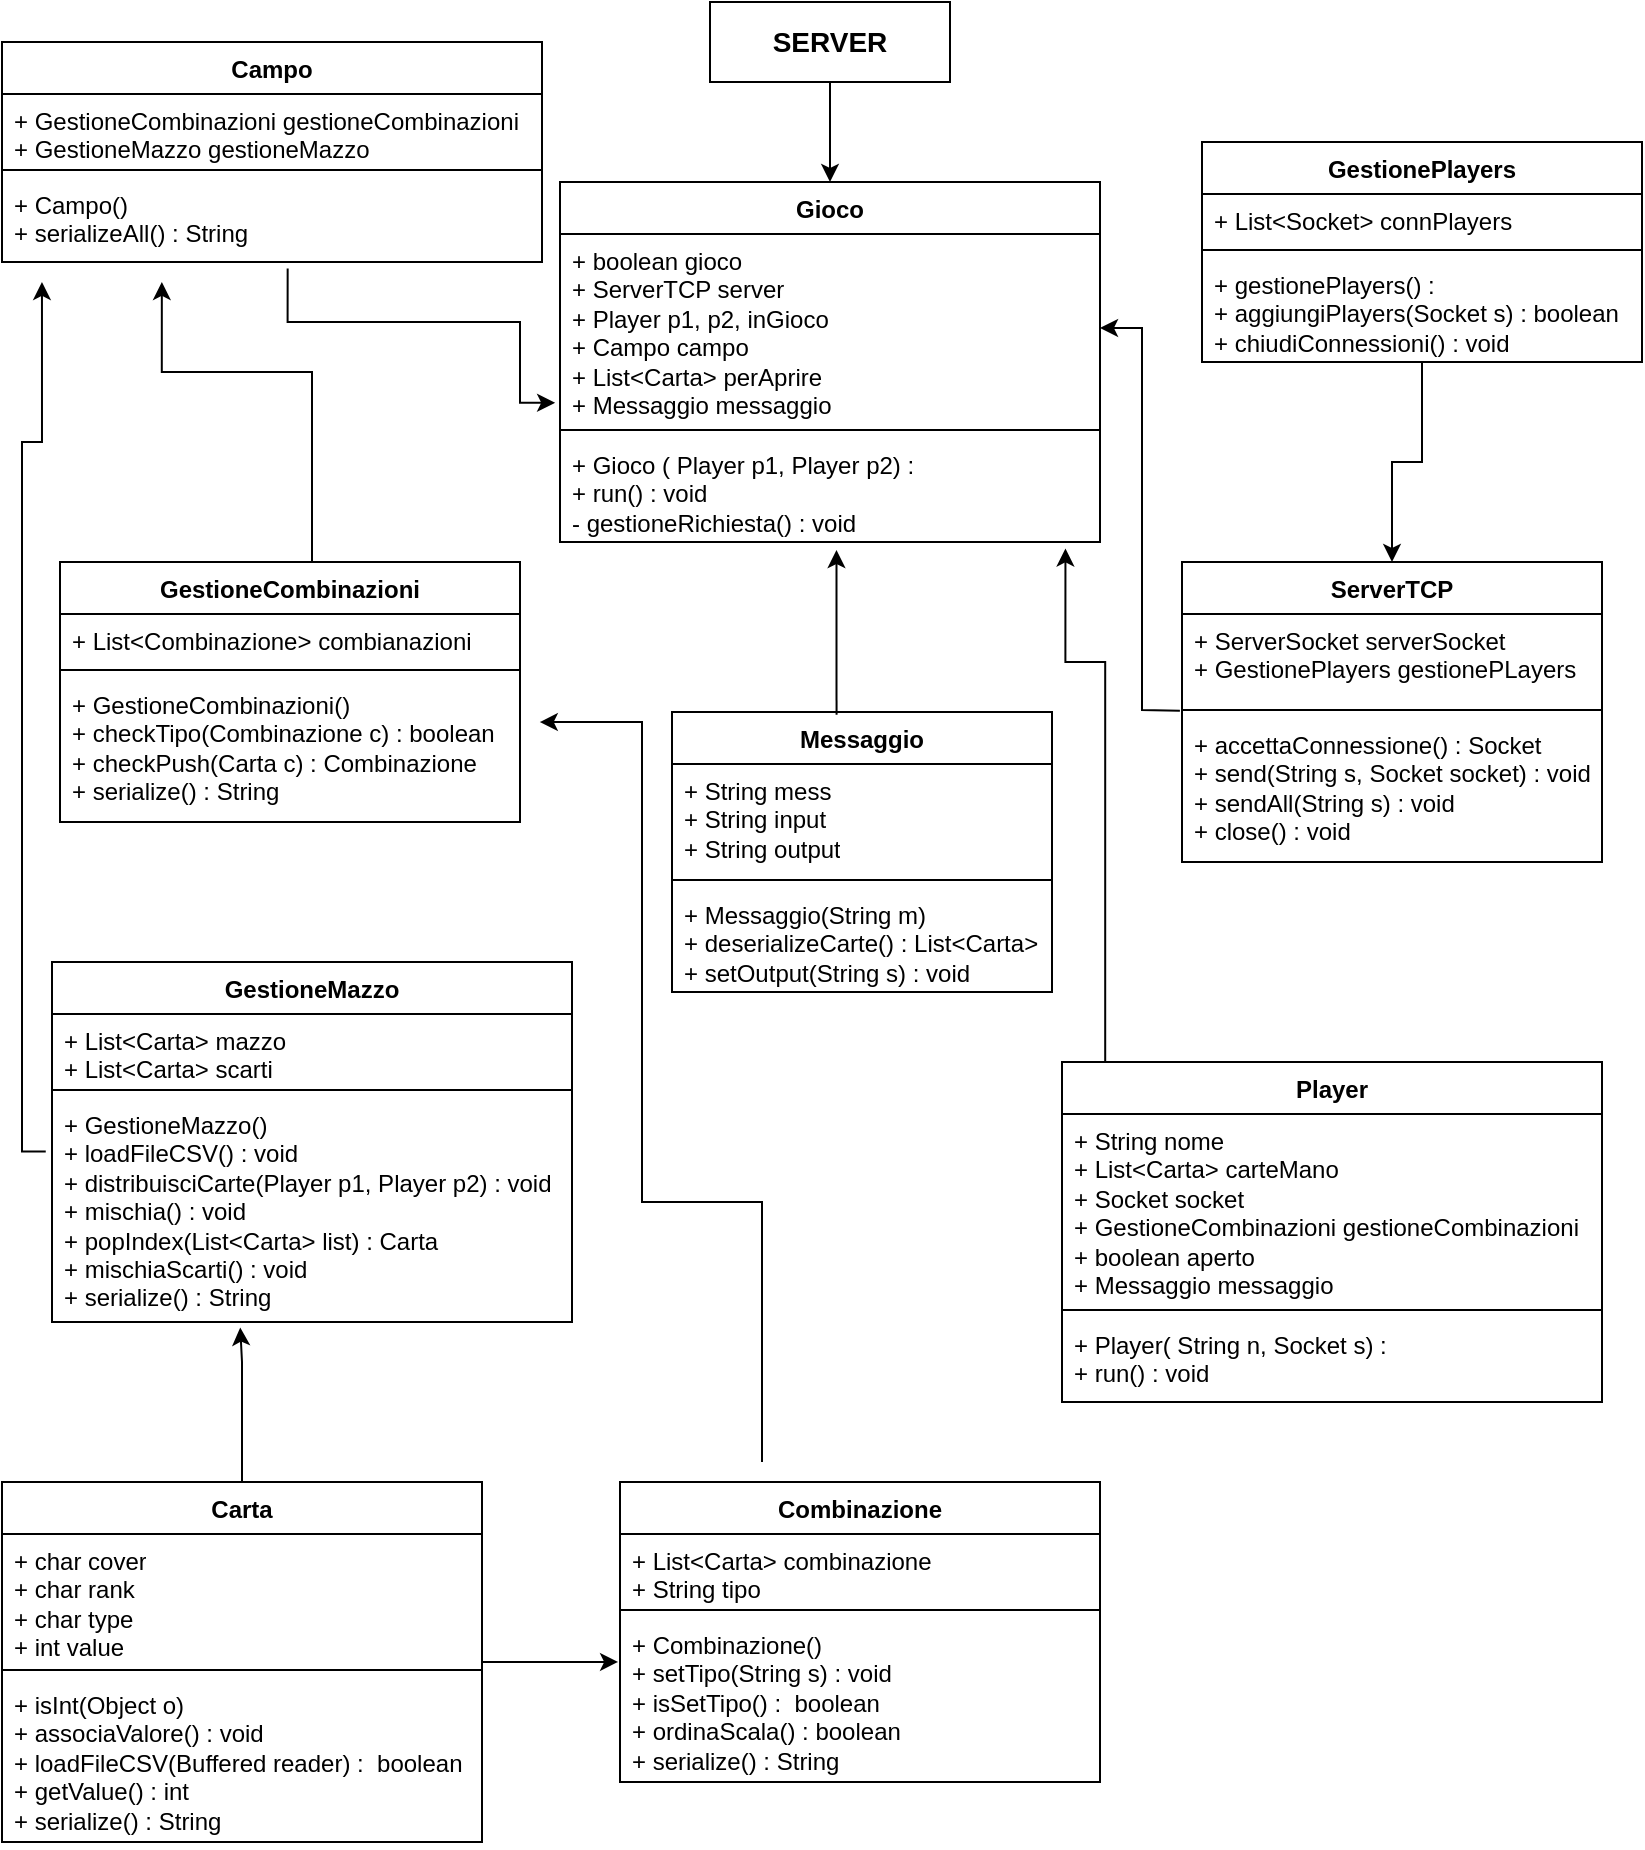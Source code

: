 <mxfile version="22.1.5" type="google">
  <diagram id="C5RBs43oDa-KdzZeNtuy" name="Page-1">
    <mxGraphModel grid="1" page="1" gridSize="10" guides="1" tooltips="1" connect="1" arrows="1" fold="1" pageScale="1" pageWidth="827" pageHeight="1169" math="0" shadow="0">
      <root>
        <mxCell id="WIyWlLk6GJQsqaUBKTNV-0" />
        <mxCell id="WIyWlLk6GJQsqaUBKTNV-1" parent="WIyWlLk6GJQsqaUBKTNV-0" />
        <mxCell id="ZOCQQ2afY48PV9miqAx--4" value="&lt;font style=&quot;font-size: 14px;&quot;&gt;&lt;b&gt;SERVER&lt;/b&gt;&lt;/font&gt;" style="rounded=0;whiteSpace=wrap;html=1;" vertex="1" parent="WIyWlLk6GJQsqaUBKTNV-1">
          <mxGeometry x="354" y="40" width="120" height="40" as="geometry" />
        </mxCell>
        <mxCell id="ZOCQQ2afY48PV9miqAx--5" value="GestionePlayers" style="swimlane;fontStyle=1;align=center;verticalAlign=top;childLayout=stackLayout;horizontal=1;startSize=26;horizontalStack=0;resizeParent=1;resizeParentMax=0;resizeLast=0;collapsible=1;marginBottom=0;whiteSpace=wrap;html=1;" vertex="1" parent="WIyWlLk6GJQsqaUBKTNV-1">
          <mxGeometry x="600" y="110" width="220" height="110" as="geometry" />
        </mxCell>
        <mxCell id="ZOCQQ2afY48PV9miqAx--6" value="+ List&amp;lt;Socket&amp;gt; connPlayers" style="text;strokeColor=none;fillColor=none;align=left;verticalAlign=top;spacingLeft=4;spacingRight=4;overflow=hidden;rotatable=0;points=[[0,0.5],[1,0.5]];portConstraint=eastwest;whiteSpace=wrap;html=1;" vertex="1" parent="ZOCQQ2afY48PV9miqAx--5">
          <mxGeometry y="26" width="220" height="24" as="geometry" />
        </mxCell>
        <mxCell id="ZOCQQ2afY48PV9miqAx--7" value="" style="line;strokeWidth=1;fillColor=none;align=left;verticalAlign=middle;spacingTop=-1;spacingLeft=3;spacingRight=3;rotatable=0;labelPosition=right;points=[];portConstraint=eastwest;strokeColor=inherit;" vertex="1" parent="ZOCQQ2afY48PV9miqAx--5">
          <mxGeometry y="50" width="220" height="8" as="geometry" />
        </mxCell>
        <mxCell id="ZOCQQ2afY48PV9miqAx--8" value="+ gestionePlayers() :&amp;nbsp;&lt;br&gt;+ aggiungiPlayers(Socket s) : boolean&lt;br&gt;+ chiudiConnessioni() : void" style="text;strokeColor=none;fillColor=none;align=left;verticalAlign=top;spacingLeft=4;spacingRight=4;overflow=hidden;rotatable=0;points=[[0,0.5],[1,0.5]];portConstraint=eastwest;whiteSpace=wrap;html=1;" vertex="1" parent="ZOCQQ2afY48PV9miqAx--5">
          <mxGeometry y="58" width="220" height="52" as="geometry" />
        </mxCell>
        <mxCell id="06xm1KW4ta1WUU6lVawy-13" value="" style="edgeStyle=orthogonalEdgeStyle;rounded=0;orthogonalLoop=1;jettySize=auto;html=1;entryX=0.936;entryY=1.062;entryDx=0;entryDy=0;entryPerimeter=0;exitX=0.08;exitY=0.002;exitDx=0;exitDy=0;exitPerimeter=0;" edge="1" parent="WIyWlLk6GJQsqaUBKTNV-1" source="ZOCQQ2afY48PV9miqAx--9" target="ZOCQQ2afY48PV9miqAx--16">
          <mxGeometry relative="1" as="geometry">
            <Array as="points">
              <mxPoint x="552" y="370" />
              <mxPoint x="532" y="370" />
            </Array>
          </mxGeometry>
        </mxCell>
        <mxCell id="ZOCQQ2afY48PV9miqAx--9" value="Player&lt;br&gt;" style="swimlane;fontStyle=1;align=center;verticalAlign=top;childLayout=stackLayout;horizontal=1;startSize=26;horizontalStack=0;resizeParent=1;resizeParentMax=0;resizeLast=0;collapsible=1;marginBottom=0;whiteSpace=wrap;html=1;" vertex="1" parent="WIyWlLk6GJQsqaUBKTNV-1">
          <mxGeometry x="530" y="570" width="270" height="170" as="geometry" />
        </mxCell>
        <mxCell id="ZOCQQ2afY48PV9miqAx--10" value="+ String nome&lt;br&gt;+ List&amp;lt;Carta&amp;gt; carteMano&lt;br&gt;+ Socket socket&lt;br&gt;+ GestioneCombinazioni gestioneCombinazioni&lt;br&gt;+ boolean aperto&lt;br&gt;+ Messaggio messaggio" style="text;strokeColor=none;fillColor=none;align=left;verticalAlign=top;spacingLeft=4;spacingRight=4;overflow=hidden;rotatable=0;points=[[0,0.5],[1,0.5]];portConstraint=eastwest;whiteSpace=wrap;html=1;" vertex="1" parent="ZOCQQ2afY48PV9miqAx--9">
          <mxGeometry y="26" width="270" height="94" as="geometry" />
        </mxCell>
        <mxCell id="ZOCQQ2afY48PV9miqAx--11" value="" style="line;strokeWidth=1;fillColor=none;align=left;verticalAlign=middle;spacingTop=-1;spacingLeft=3;spacingRight=3;rotatable=0;labelPosition=right;points=[];portConstraint=eastwest;strokeColor=inherit;" vertex="1" parent="ZOCQQ2afY48PV9miqAx--9">
          <mxGeometry y="120" width="270" height="8" as="geometry" />
        </mxCell>
        <mxCell id="ZOCQQ2afY48PV9miqAx--12" value="+ Player( String n, Socket s) :&amp;nbsp;&lt;br&gt;+ run() : void" style="text;strokeColor=none;fillColor=none;align=left;verticalAlign=top;spacingLeft=4;spacingRight=4;overflow=hidden;rotatable=0;points=[[0,0.5],[1,0.5]];portConstraint=eastwest;whiteSpace=wrap;html=1;" vertex="1" parent="ZOCQQ2afY48PV9miqAx--9">
          <mxGeometry y="128" width="270" height="42" as="geometry" />
        </mxCell>
        <mxCell id="06xm1KW4ta1WUU6lVawy-0" value="Messaggio" style="swimlane;fontStyle=1;align=center;verticalAlign=top;childLayout=stackLayout;horizontal=1;startSize=26;horizontalStack=0;resizeParent=1;resizeParentMax=0;resizeLast=0;collapsible=1;marginBottom=0;whiteSpace=wrap;html=1;" vertex="1" parent="WIyWlLk6GJQsqaUBKTNV-1">
          <mxGeometry x="335" y="395" width="190" height="140" as="geometry" />
        </mxCell>
        <mxCell id="06xm1KW4ta1WUU6lVawy-1" value="+ String mess&lt;br&gt;+ String input&lt;br&gt;+ String output" style="text;strokeColor=none;fillColor=none;align=left;verticalAlign=top;spacingLeft=4;spacingRight=4;overflow=hidden;rotatable=0;points=[[0,0.5],[1,0.5]];portConstraint=eastwest;whiteSpace=wrap;html=1;" vertex="1" parent="06xm1KW4ta1WUU6lVawy-0">
          <mxGeometry y="26" width="190" height="54" as="geometry" />
        </mxCell>
        <mxCell id="06xm1KW4ta1WUU6lVawy-2" value="" style="line;strokeWidth=1;fillColor=none;align=left;verticalAlign=middle;spacingTop=-1;spacingLeft=3;spacingRight=3;rotatable=0;labelPosition=right;points=[];portConstraint=eastwest;strokeColor=inherit;" vertex="1" parent="06xm1KW4ta1WUU6lVawy-0">
          <mxGeometry y="80" width="190" height="8" as="geometry" />
        </mxCell>
        <mxCell id="06xm1KW4ta1WUU6lVawy-3" value="+ Messaggio(String m)&lt;br&gt;+ deserializeCarte() : List&amp;lt;Carta&amp;gt;&lt;br&gt;+ setOutput(String s) : void" style="text;strokeColor=none;fillColor=none;align=left;verticalAlign=top;spacingLeft=4;spacingRight=4;overflow=hidden;rotatable=0;points=[[0,0.5],[1,0.5]];portConstraint=eastwest;whiteSpace=wrap;html=1;" vertex="1" parent="06xm1KW4ta1WUU6lVawy-0">
          <mxGeometry y="88" width="190" height="52" as="geometry" />
        </mxCell>
        <mxCell id="06xm1KW4ta1WUU6lVawy-4" value="ServerTCP" style="swimlane;fontStyle=1;align=center;verticalAlign=top;childLayout=stackLayout;horizontal=1;startSize=26;horizontalStack=0;resizeParent=1;resizeParentMax=0;resizeLast=0;collapsible=1;marginBottom=0;whiteSpace=wrap;html=1;" vertex="1" parent="WIyWlLk6GJQsqaUBKTNV-1">
          <mxGeometry x="590" y="320" width="210" height="150" as="geometry" />
        </mxCell>
        <mxCell id="06xm1KW4ta1WUU6lVawy-5" value="+ ServerSocket serverSocket&lt;br&gt;+ GestionePlayers gestionePLayers" style="text;strokeColor=none;fillColor=none;align=left;verticalAlign=top;spacingLeft=4;spacingRight=4;overflow=hidden;rotatable=0;points=[[0,0.5],[1,0.5]];portConstraint=eastwest;whiteSpace=wrap;html=1;" vertex="1" parent="06xm1KW4ta1WUU6lVawy-4">
          <mxGeometry y="26" width="210" height="44" as="geometry" />
        </mxCell>
        <mxCell id="06xm1KW4ta1WUU6lVawy-6" value="" style="line;strokeWidth=1;fillColor=none;align=left;verticalAlign=middle;spacingTop=-1;spacingLeft=3;spacingRight=3;rotatable=0;labelPosition=right;points=[];portConstraint=eastwest;strokeColor=inherit;" vertex="1" parent="06xm1KW4ta1WUU6lVawy-4">
          <mxGeometry y="70" width="210" height="8" as="geometry" />
        </mxCell>
        <mxCell id="06xm1KW4ta1WUU6lVawy-7" value="+ accettaConnessione() : Socket&lt;br&gt;+ send(String s, Socket socket) : void&lt;br&gt;+ sendAll(String s) : void&lt;br&gt;+ close() : void" style="text;strokeColor=none;fillColor=none;align=left;verticalAlign=top;spacingLeft=4;spacingRight=4;overflow=hidden;rotatable=0;points=[[0,0.5],[1,0.5]];portConstraint=eastwest;whiteSpace=wrap;html=1;" vertex="1" parent="06xm1KW4ta1WUU6lVawy-4">
          <mxGeometry y="78" width="210" height="72" as="geometry" />
        </mxCell>
        <mxCell id="06xm1KW4ta1WUU6lVawy-8" value="" style="endArrow=classic;html=1;rounded=0;exitX=0.5;exitY=1;exitDx=0;exitDy=0;entryX=0.5;entryY=0;entryDx=0;entryDy=0;" edge="1" parent="WIyWlLk6GJQsqaUBKTNV-1" source="ZOCQQ2afY48PV9miqAx--4" target="ZOCQQ2afY48PV9miqAx--13">
          <mxGeometry width="50" height="50" relative="1" as="geometry">
            <mxPoint x="390" y="280" as="sourcePoint" />
            <mxPoint x="440" y="230" as="targetPoint" />
          </mxGeometry>
        </mxCell>
        <mxCell id="06xm1KW4ta1WUU6lVawy-9" value="" style="endArrow=classic;html=1;rounded=0;exitX=-0.005;exitY=-0.05;exitDx=0;exitDy=0;exitPerimeter=0;entryX=1;entryY=0.5;entryDx=0;entryDy=0;" edge="1" parent="WIyWlLk6GJQsqaUBKTNV-1" source="06xm1KW4ta1WUU6lVawy-7" target="ZOCQQ2afY48PV9miqAx--14">
          <mxGeometry width="50" height="50" relative="1" as="geometry">
            <mxPoint x="390" y="280" as="sourcePoint" />
            <mxPoint x="440" y="230" as="targetPoint" />
            <Array as="points">
              <mxPoint x="570" y="394" />
              <mxPoint x="570" y="203" />
            </Array>
          </mxGeometry>
        </mxCell>
        <mxCell id="06xm1KW4ta1WUU6lVawy-16" value="Campo" style="swimlane;fontStyle=1;align=center;verticalAlign=top;childLayout=stackLayout;horizontal=1;startSize=26;horizontalStack=0;resizeParent=1;resizeParentMax=0;resizeLast=0;collapsible=1;marginBottom=0;whiteSpace=wrap;html=1;" vertex="1" parent="WIyWlLk6GJQsqaUBKTNV-1">
          <mxGeometry y="60" width="270" height="110" as="geometry" />
        </mxCell>
        <mxCell id="06xm1KW4ta1WUU6lVawy-17" value="+ GestioneCombinazioni gestioneCombinazioni&lt;br&gt;+ GestioneMazzo gestioneMazzo" style="text;strokeColor=none;fillColor=none;align=left;verticalAlign=top;spacingLeft=4;spacingRight=4;overflow=hidden;rotatable=0;points=[[0,0.5],[1,0.5]];portConstraint=eastwest;whiteSpace=wrap;html=1;" vertex="1" parent="06xm1KW4ta1WUU6lVawy-16">
          <mxGeometry y="26" width="270" height="34" as="geometry" />
        </mxCell>
        <mxCell id="06xm1KW4ta1WUU6lVawy-18" value="" style="line;strokeWidth=1;fillColor=none;align=left;verticalAlign=middle;spacingTop=-1;spacingLeft=3;spacingRight=3;rotatable=0;labelPosition=right;points=[];portConstraint=eastwest;strokeColor=inherit;" vertex="1" parent="06xm1KW4ta1WUU6lVawy-16">
          <mxGeometry y="60" width="270" height="8" as="geometry" />
        </mxCell>
        <mxCell id="06xm1KW4ta1WUU6lVawy-19" value="+ Campo()&lt;br&gt;+ serializeAll() : String" style="text;strokeColor=none;fillColor=none;align=left;verticalAlign=top;spacingLeft=4;spacingRight=4;overflow=hidden;rotatable=0;points=[[0,0.5],[1,0.5]];portConstraint=eastwest;whiteSpace=wrap;html=1;" vertex="1" parent="06xm1KW4ta1WUU6lVawy-16">
          <mxGeometry y="68" width="270" height="42" as="geometry" />
        </mxCell>
        <mxCell id="06xm1KW4ta1WUU6lVawy-20" value="" style="edgeStyle=orthogonalEdgeStyle;rounded=0;orthogonalLoop=1;jettySize=auto;html=1;entryX=-0.009;entryY=0.898;entryDx=0;entryDy=0;entryPerimeter=0;exitX=0.529;exitY=1.076;exitDx=0;exitDy=0;exitPerimeter=0;" edge="1" parent="WIyWlLk6GJQsqaUBKTNV-1" source="06xm1KW4ta1WUU6lVawy-19" target="ZOCQQ2afY48PV9miqAx--14">
          <mxGeometry relative="1" as="geometry">
            <Array as="points">
              <mxPoint x="143" y="200" />
              <mxPoint x="259" y="200" />
              <mxPoint x="259" y="240" />
            </Array>
            <mxPoint x="130" y="190" as="sourcePoint" />
          </mxGeometry>
        </mxCell>
        <mxCell id="IiL9sP4HAawI8thrEt5j-0" value="" style="edgeStyle=orthogonalEdgeStyle;rounded=0;orthogonalLoop=1;jettySize=auto;html=1;entryX=0.5;entryY=0;entryDx=0;entryDy=0;" edge="1" parent="WIyWlLk6GJQsqaUBKTNV-1" source="ZOCQQ2afY48PV9miqAx--5" target="06xm1KW4ta1WUU6lVawy-4">
          <mxGeometry relative="1" as="geometry">
            <mxPoint x="600" y="165" as="sourcePoint" />
            <mxPoint x="270" y="154" as="targetPoint" />
          </mxGeometry>
        </mxCell>
        <mxCell id="ZOCQQ2afY48PV9miqAx--13" value="Gioco" style="swimlane;fontStyle=1;align=center;verticalAlign=top;childLayout=stackLayout;horizontal=1;startSize=26;horizontalStack=0;resizeParent=1;resizeParentMax=0;resizeLast=0;collapsible=1;marginBottom=0;whiteSpace=wrap;html=1;" vertex="1" parent="WIyWlLk6GJQsqaUBKTNV-1">
          <mxGeometry x="279" y="130" width="270" height="180" as="geometry" />
        </mxCell>
        <mxCell id="ZOCQQ2afY48PV9miqAx--14" value="+ boolean gioco&lt;br&gt;+ ServerTCP server&lt;br&gt;+ Player p1, p2, inGioco&lt;br&gt;+ Campo campo&lt;br&gt;+ List&amp;lt;Carta&amp;gt; perAprire&lt;br&gt;+ Messaggio messaggio" style="text;strokeColor=none;fillColor=none;align=left;verticalAlign=top;spacingLeft=4;spacingRight=4;overflow=hidden;rotatable=0;points=[[0,0.5],[1,0.5]];portConstraint=eastwest;whiteSpace=wrap;html=1;" vertex="1" parent="ZOCQQ2afY48PV9miqAx--13">
          <mxGeometry y="26" width="270" height="94" as="geometry" />
        </mxCell>
        <mxCell id="ZOCQQ2afY48PV9miqAx--15" value="" style="line;strokeWidth=1;fillColor=none;align=left;verticalAlign=middle;spacingTop=-1;spacingLeft=3;spacingRight=3;rotatable=0;labelPosition=right;points=[];portConstraint=eastwest;strokeColor=inherit;" vertex="1" parent="ZOCQQ2afY48PV9miqAx--13">
          <mxGeometry y="120" width="270" height="8" as="geometry" />
        </mxCell>
        <mxCell id="ZOCQQ2afY48PV9miqAx--16" value="+ Gioco ( Player p1, Player p2) :&amp;nbsp;&lt;br&gt;+ run() : void&lt;br&gt;- gestioneRichiesta() : void&amp;nbsp;" style="text;strokeColor=none;fillColor=none;align=left;verticalAlign=top;spacingLeft=4;spacingRight=4;overflow=hidden;rotatable=0;points=[[0,0.5],[1,0.5]];portConstraint=eastwest;whiteSpace=wrap;html=1;" vertex="1" parent="ZOCQQ2afY48PV9miqAx--13">
          <mxGeometry y="128" width="270" height="52" as="geometry" />
        </mxCell>
        <mxCell id="IiL9sP4HAawI8thrEt5j-10" value="" style="edgeStyle=orthogonalEdgeStyle;rounded=0;orthogonalLoop=1;jettySize=auto;html=1;entryX=0.296;entryY=1.238;entryDx=0;entryDy=0;entryPerimeter=0;" edge="1" parent="WIyWlLk6GJQsqaUBKTNV-1" source="IiL9sP4HAawI8thrEt5j-1" target="06xm1KW4ta1WUU6lVawy-19">
          <mxGeometry relative="1" as="geometry">
            <Array as="points">
              <mxPoint x="155" y="225" />
              <mxPoint x="80" y="225" />
            </Array>
            <mxPoint x="80" y="250" as="targetPoint" />
          </mxGeometry>
        </mxCell>
        <mxCell id="IiL9sP4HAawI8thrEt5j-1" value="GestioneCombinazioni" style="swimlane;fontStyle=1;align=center;verticalAlign=top;childLayout=stackLayout;horizontal=1;startSize=26;horizontalStack=0;resizeParent=1;resizeParentMax=0;resizeLast=0;collapsible=1;marginBottom=0;whiteSpace=wrap;html=1;" vertex="1" parent="WIyWlLk6GJQsqaUBKTNV-1">
          <mxGeometry x="29" y="320" width="230" height="130" as="geometry" />
        </mxCell>
        <mxCell id="IiL9sP4HAawI8thrEt5j-2" value="+ List&amp;lt;Combinazione&amp;gt; combianazioni" style="text;strokeColor=none;fillColor=none;align=left;verticalAlign=top;spacingLeft=4;spacingRight=4;overflow=hidden;rotatable=0;points=[[0,0.5],[1,0.5]];portConstraint=eastwest;whiteSpace=wrap;html=1;" vertex="1" parent="IiL9sP4HAawI8thrEt5j-1">
          <mxGeometry y="26" width="230" height="24" as="geometry" />
        </mxCell>
        <mxCell id="IiL9sP4HAawI8thrEt5j-3" value="" style="line;strokeWidth=1;fillColor=none;align=left;verticalAlign=middle;spacingTop=-1;spacingLeft=3;spacingRight=3;rotatable=0;labelPosition=right;points=[];portConstraint=eastwest;strokeColor=inherit;" vertex="1" parent="IiL9sP4HAawI8thrEt5j-1">
          <mxGeometry y="50" width="230" height="8" as="geometry" />
        </mxCell>
        <mxCell id="IiL9sP4HAawI8thrEt5j-4" value="+ GestioneCombinazioni()&lt;br&gt;+ checkTipo(Combinazione c) : boolean&lt;br&gt;+ checkPush(Carta c) : Combinazione&lt;br&gt;+ serialize() : String&amp;nbsp;" style="text;strokeColor=none;fillColor=none;align=left;verticalAlign=top;spacingLeft=4;spacingRight=4;overflow=hidden;rotatable=0;points=[[0,0.5],[1,0.5]];portConstraint=eastwest;whiteSpace=wrap;html=1;" vertex="1" parent="IiL9sP4HAawI8thrEt5j-1">
          <mxGeometry y="58" width="230" height="72" as="geometry" />
        </mxCell>
        <mxCell id="IiL9sP4HAawI8thrEt5j-5" value="GestioneMazzo" style="swimlane;fontStyle=1;align=center;verticalAlign=top;childLayout=stackLayout;horizontal=1;startSize=26;horizontalStack=0;resizeParent=1;resizeParentMax=0;resizeLast=0;collapsible=1;marginBottom=0;whiteSpace=wrap;html=1;" vertex="1" parent="WIyWlLk6GJQsqaUBKTNV-1">
          <mxGeometry x="25" y="520" width="260" height="180" as="geometry" />
        </mxCell>
        <mxCell id="IiL9sP4HAawI8thrEt5j-6" value="+ List&amp;lt;Carta&amp;gt; mazzo&lt;br&gt;+ List&amp;lt;Carta&amp;gt; scarti" style="text;strokeColor=none;fillColor=none;align=left;verticalAlign=top;spacingLeft=4;spacingRight=4;overflow=hidden;rotatable=0;points=[[0,0.5],[1,0.5]];portConstraint=eastwest;whiteSpace=wrap;html=1;" vertex="1" parent="IiL9sP4HAawI8thrEt5j-5">
          <mxGeometry y="26" width="260" height="34" as="geometry" />
        </mxCell>
        <mxCell id="IiL9sP4HAawI8thrEt5j-7" value="" style="line;strokeWidth=1;fillColor=none;align=left;verticalAlign=middle;spacingTop=-1;spacingLeft=3;spacingRight=3;rotatable=0;labelPosition=right;points=[];portConstraint=eastwest;strokeColor=inherit;" vertex="1" parent="IiL9sP4HAawI8thrEt5j-5">
          <mxGeometry y="60" width="260" height="8" as="geometry" />
        </mxCell>
        <mxCell id="IiL9sP4HAawI8thrEt5j-8" value="+ GestioneMazzo()&lt;br&gt;+ loadFileCSV() : void&lt;br&gt;+ distribuisciCarte(Player p1, Player p2) : void&lt;br&gt;+ mischia() : void&lt;br&gt;+ popIndex(List&amp;lt;Carta&amp;gt; list) : Carta&lt;br&gt;+ mischiaScarti() : void&lt;br&gt;+ serialize() : String&amp;nbsp;" style="text;strokeColor=none;fillColor=none;align=left;verticalAlign=top;spacingLeft=4;spacingRight=4;overflow=hidden;rotatable=0;points=[[0,0.5],[1,0.5]];portConstraint=eastwest;whiteSpace=wrap;html=1;" vertex="1" parent="IiL9sP4HAawI8thrEt5j-5">
          <mxGeometry y="68" width="260" height="112" as="geometry" />
        </mxCell>
        <mxCell id="IiL9sP4HAawI8thrEt5j-21" value="" style="edgeStyle=orthogonalEdgeStyle;rounded=0;orthogonalLoop=1;jettySize=auto;html=1;entryX=-0.004;entryY=0.268;entryDx=0;entryDy=0;entryPerimeter=0;" edge="1" parent="WIyWlLk6GJQsqaUBKTNV-1" source="IiL9sP4HAawI8thrEt5j-11" target="IiL9sP4HAawI8thrEt5j-19">
          <mxGeometry relative="1" as="geometry" />
        </mxCell>
        <mxCell id="rhPyOyjaYIF9clJwKVzi-0" value="" style="edgeStyle=orthogonalEdgeStyle;rounded=0;orthogonalLoop=1;jettySize=auto;html=1;entryX=0.362;entryY=1.025;entryDx=0;entryDy=0;entryPerimeter=0;" edge="1" parent="WIyWlLk6GJQsqaUBKTNV-1" source="IiL9sP4HAawI8thrEt5j-11" target="IiL9sP4HAawI8thrEt5j-8">
          <mxGeometry relative="1" as="geometry">
            <Array as="points">
              <mxPoint x="120" y="720" />
              <mxPoint x="120" y="720" />
            </Array>
          </mxGeometry>
        </mxCell>
        <mxCell id="IiL9sP4HAawI8thrEt5j-11" value="Carta" style="swimlane;fontStyle=1;align=center;verticalAlign=top;childLayout=stackLayout;horizontal=1;startSize=26;horizontalStack=0;resizeParent=1;resizeParentMax=0;resizeLast=0;collapsible=1;marginBottom=0;whiteSpace=wrap;html=1;" vertex="1" parent="WIyWlLk6GJQsqaUBKTNV-1">
          <mxGeometry y="780" width="240" height="180" as="geometry" />
        </mxCell>
        <mxCell id="IiL9sP4HAawI8thrEt5j-12" value="+ char cover&lt;br&gt;+ char rank&lt;br&gt;+ char type&lt;br&gt;+ int value" style="text;strokeColor=none;fillColor=none;align=left;verticalAlign=top;spacingLeft=4;spacingRight=4;overflow=hidden;rotatable=0;points=[[0,0.5],[1,0.5]];portConstraint=eastwest;whiteSpace=wrap;html=1;" vertex="1" parent="IiL9sP4HAawI8thrEt5j-11">
          <mxGeometry y="26" width="240" height="64" as="geometry" />
        </mxCell>
        <mxCell id="IiL9sP4HAawI8thrEt5j-13" value="" style="line;strokeWidth=1;fillColor=none;align=left;verticalAlign=middle;spacingTop=-1;spacingLeft=3;spacingRight=3;rotatable=0;labelPosition=right;points=[];portConstraint=eastwest;strokeColor=inherit;" vertex="1" parent="IiL9sP4HAawI8thrEt5j-11">
          <mxGeometry y="90" width="240" height="8" as="geometry" />
        </mxCell>
        <mxCell id="IiL9sP4HAawI8thrEt5j-14" value="+ isInt(Object o)&lt;br&gt;+ associaValore() : void&lt;br&gt;+ loadFileCSV(Buffered reader) :&amp;nbsp; boolean&lt;br&gt;+ getValue() : int&lt;br&gt;+ serialize() : String&amp;nbsp;" style="text;strokeColor=none;fillColor=none;align=left;verticalAlign=top;spacingLeft=4;spacingRight=4;overflow=hidden;rotatable=0;points=[[0,0.5],[1,0.5]];portConstraint=eastwest;whiteSpace=wrap;html=1;" vertex="1" parent="IiL9sP4HAawI8thrEt5j-11">
          <mxGeometry y="98" width="240" height="82" as="geometry" />
        </mxCell>
        <mxCell id="IiL9sP4HAawI8thrEt5j-22" value="" style="edgeStyle=orthogonalEdgeStyle;rounded=0;orthogonalLoop=1;jettySize=auto;html=1;entryX=1.043;entryY=0.306;entryDx=0;entryDy=0;entryPerimeter=0;" edge="1" parent="WIyWlLk6GJQsqaUBKTNV-1" target="IiL9sP4HAawI8thrEt5j-4">
          <mxGeometry relative="1" as="geometry">
            <Array as="points">
              <mxPoint x="380" y="640" />
              <mxPoint x="320" y="640" />
              <mxPoint x="320" y="400" />
            </Array>
            <mxPoint x="380" y="770" as="sourcePoint" />
          </mxGeometry>
        </mxCell>
        <mxCell id="IiL9sP4HAawI8thrEt5j-16" value="Combinazione" style="swimlane;fontStyle=1;align=center;verticalAlign=top;childLayout=stackLayout;horizontal=1;startSize=26;horizontalStack=0;resizeParent=1;resizeParentMax=0;resizeLast=0;collapsible=1;marginBottom=0;whiteSpace=wrap;html=1;" vertex="1" parent="WIyWlLk6GJQsqaUBKTNV-1">
          <mxGeometry x="309" y="780" width="240" height="150" as="geometry" />
        </mxCell>
        <mxCell id="IiL9sP4HAawI8thrEt5j-17" value="+ List&amp;lt;Carta&amp;gt; combinazione&lt;br&gt;+ String tipo" style="text;strokeColor=none;fillColor=none;align=left;verticalAlign=top;spacingLeft=4;spacingRight=4;overflow=hidden;rotatable=0;points=[[0,0.5],[1,0.5]];portConstraint=eastwest;whiteSpace=wrap;html=1;" vertex="1" parent="IiL9sP4HAawI8thrEt5j-16">
          <mxGeometry y="26" width="240" height="34" as="geometry" />
        </mxCell>
        <mxCell id="IiL9sP4HAawI8thrEt5j-18" value="" style="line;strokeWidth=1;fillColor=none;align=left;verticalAlign=middle;spacingTop=-1;spacingLeft=3;spacingRight=3;rotatable=0;labelPosition=right;points=[];portConstraint=eastwest;strokeColor=inherit;" vertex="1" parent="IiL9sP4HAawI8thrEt5j-16">
          <mxGeometry y="60" width="240" height="8" as="geometry" />
        </mxCell>
        <mxCell id="IiL9sP4HAawI8thrEt5j-19" value="+ Combinazione()&lt;br&gt;+ setTipo(String s) : void&lt;br&gt;+ isSetTipo() :&amp;nbsp; boolean&lt;br&gt;+ ordinaScala() : boolean&lt;br&gt;+ serialize() : String&amp;nbsp;" style="text;strokeColor=none;fillColor=none;align=left;verticalAlign=top;spacingLeft=4;spacingRight=4;overflow=hidden;rotatable=0;points=[[0,0.5],[1,0.5]];portConstraint=eastwest;whiteSpace=wrap;html=1;" vertex="1" parent="IiL9sP4HAawI8thrEt5j-16">
          <mxGeometry y="68" width="240" height="82" as="geometry" />
        </mxCell>
        <mxCell id="rhPyOyjaYIF9clJwKVzi-2" value="" style="edgeStyle=orthogonalEdgeStyle;rounded=0;orthogonalLoop=1;jettySize=auto;html=1;exitX=-0.012;exitY=0.239;exitDx=0;exitDy=0;exitPerimeter=0;entryX=0.074;entryY=1.238;entryDx=0;entryDy=0;entryPerimeter=0;" edge="1" parent="WIyWlLk6GJQsqaUBKTNV-1" source="IiL9sP4HAawI8thrEt5j-8" target="06xm1KW4ta1WUU6lVawy-19">
          <mxGeometry relative="1" as="geometry">
            <mxPoint x="91" y="497" as="sourcePoint" />
            <mxPoint x="40" y="240" as="targetPoint" />
            <Array as="points">
              <mxPoint x="10" y="615" />
              <mxPoint x="10" y="260" />
              <mxPoint x="20" y="260" />
            </Array>
          </mxGeometry>
        </mxCell>
        <mxCell id="rhPyOyjaYIF9clJwKVzi-5" value="" style="endArrow=classic;html=1;rounded=0;exitX=0.433;exitY=0.01;exitDx=0;exitDy=0;exitPerimeter=0;entryX=0.512;entryY=1.077;entryDx=0;entryDy=0;entryPerimeter=0;" edge="1" parent="WIyWlLk6GJQsqaUBKTNV-1" source="06xm1KW4ta1WUU6lVawy-0" target="ZOCQQ2afY48PV9miqAx--16">
          <mxGeometry width="50" height="50" relative="1" as="geometry">
            <mxPoint x="414" y="380" as="sourcePoint" />
            <mxPoint x="464" y="330" as="targetPoint" />
          </mxGeometry>
        </mxCell>
      </root>
    </mxGraphModel>
  </diagram>
</mxfile>
